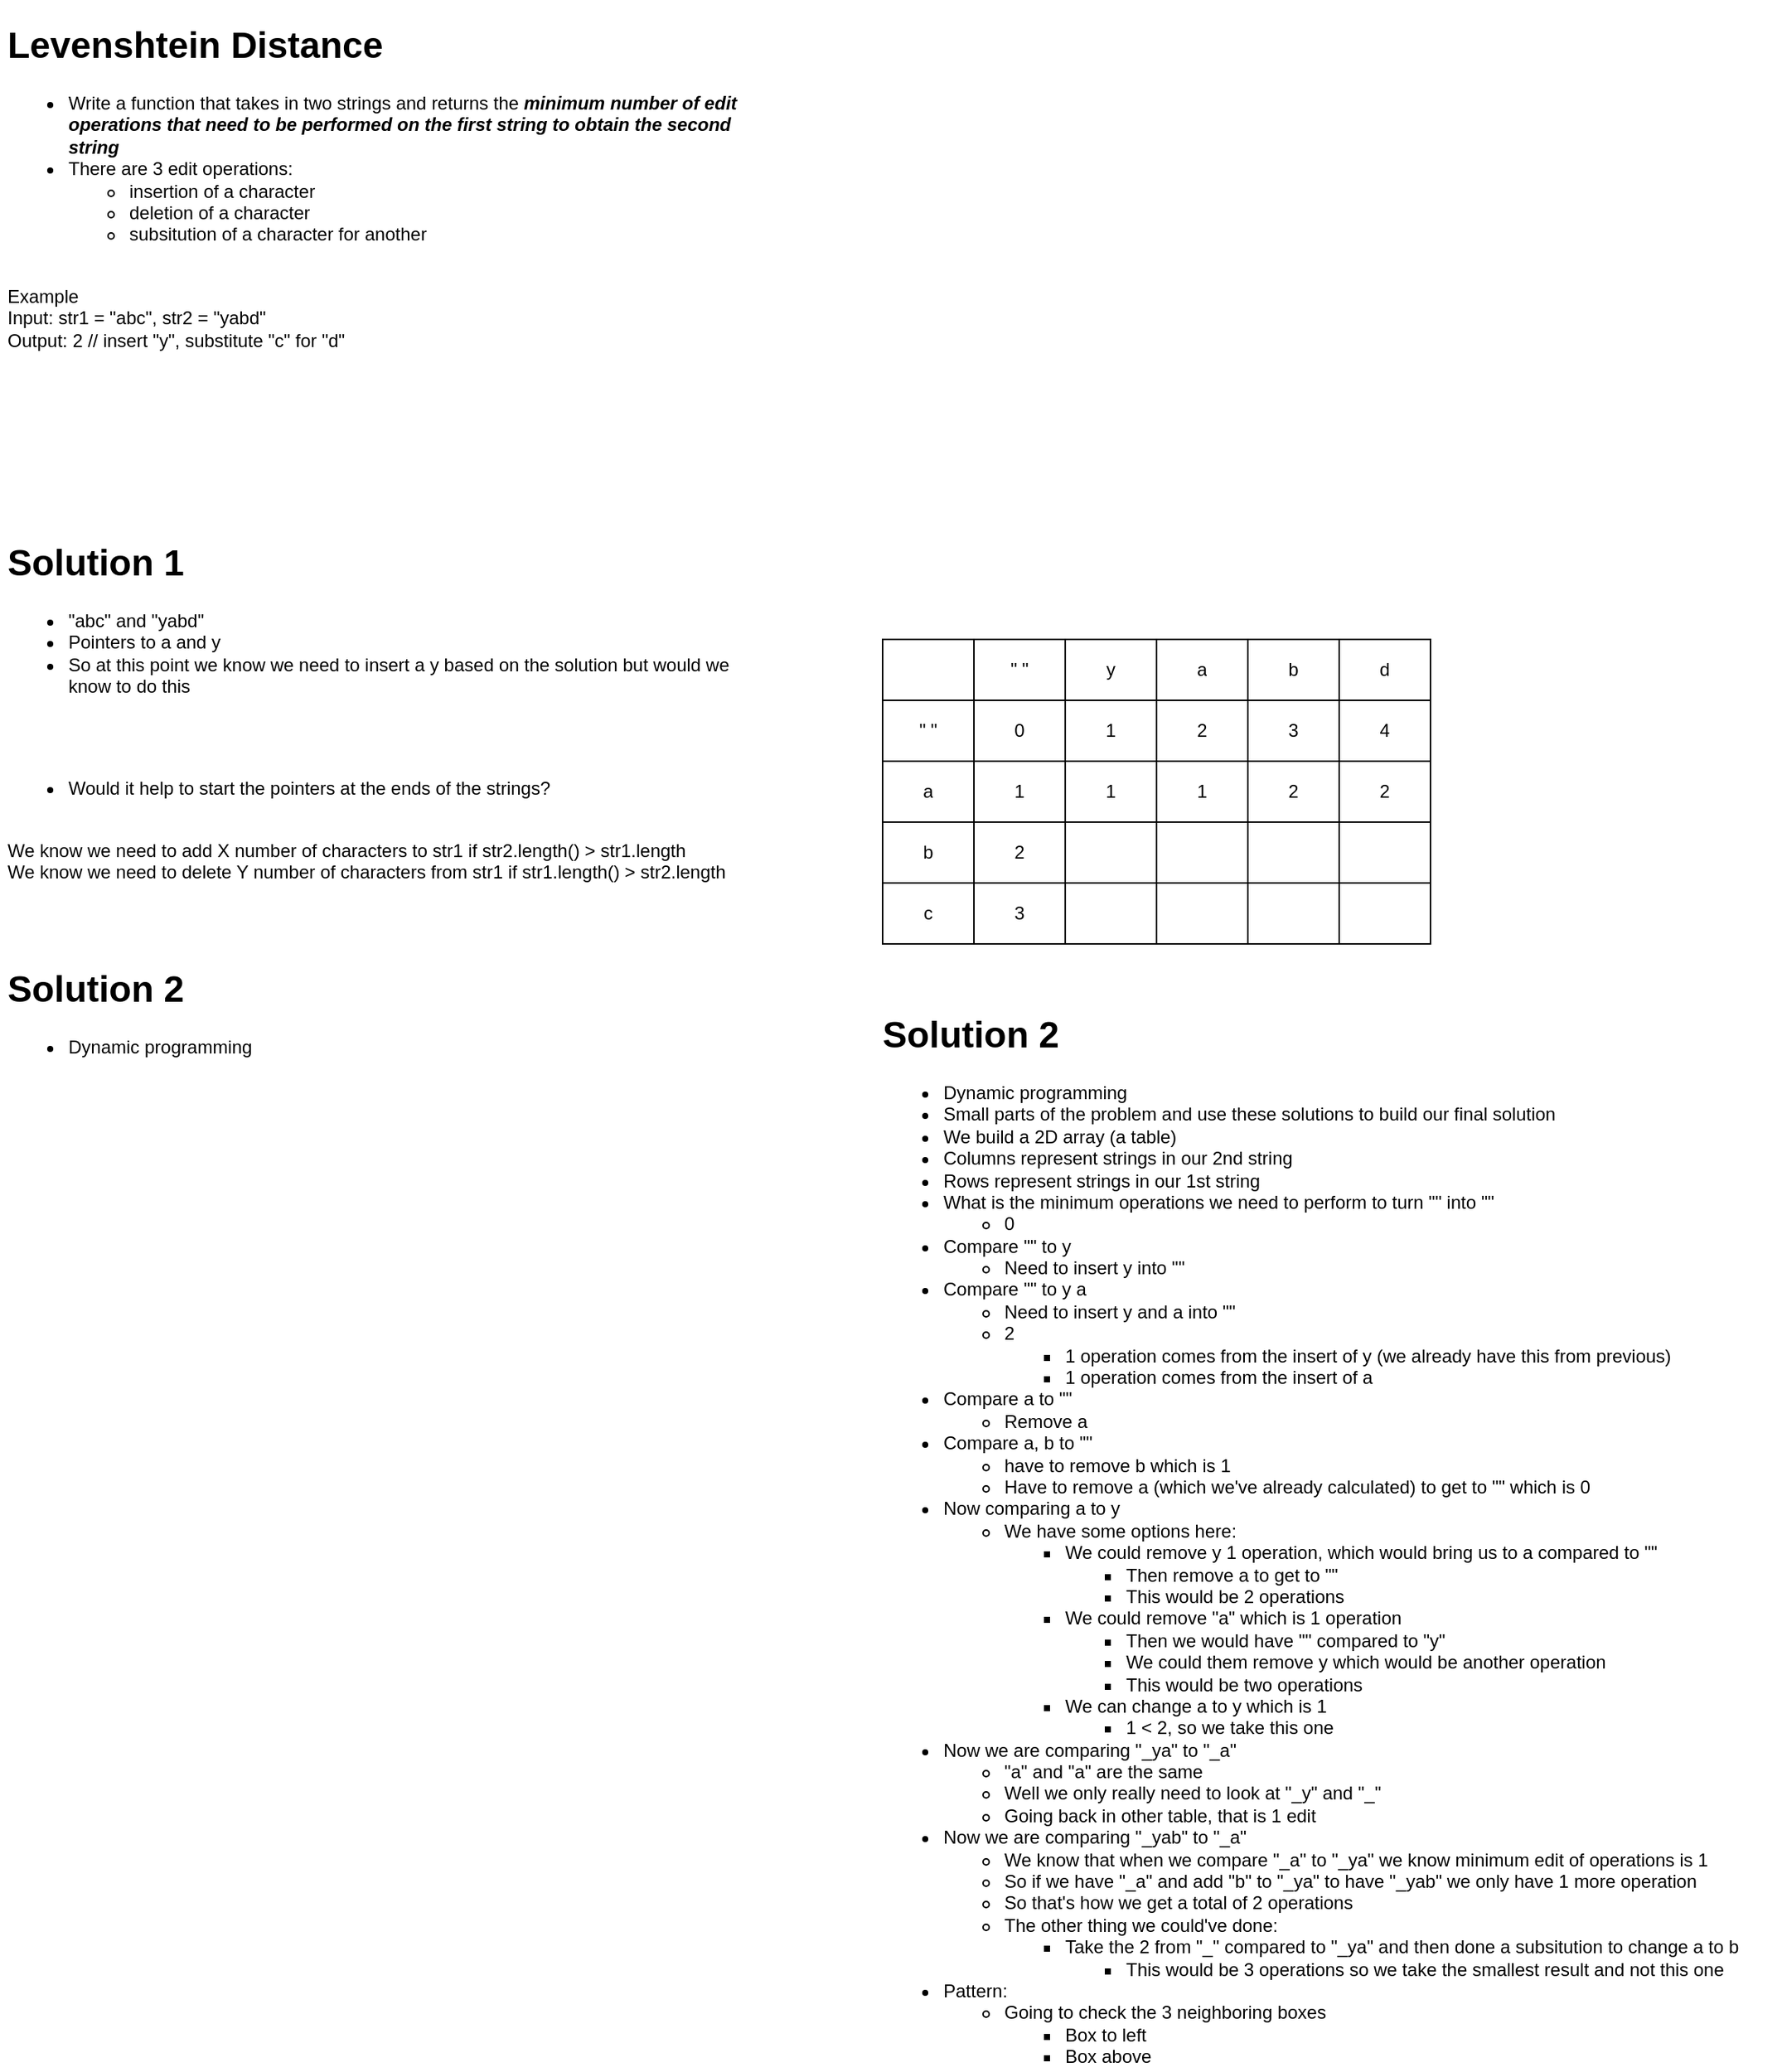 <mxfile version="20.3.0" type="device"><diagram id="v1R60edGzk4MxsvWvGZ9" name="Page-1"><mxGraphModel dx="1662" dy="857" grid="1" gridSize="10" guides="1" tooltips="1" connect="1" arrows="1" fold="1" page="1" pageScale="1" pageWidth="850" pageHeight="1100" math="0" shadow="0"><root><mxCell id="0"/><mxCell id="1" parent="0"/><mxCell id="1s1NsWYJW7us9UXC3epY-1" value="&lt;h1&gt;Levenshtein Distance&lt;/h1&gt;&lt;p&gt;&lt;/p&gt;&lt;ul&gt;&lt;li&gt;Write a function that takes in two strings and returns the &lt;i&gt;&lt;b&gt;minimum number of edit operations that need to be performed on the first string to obtain the second string&lt;/b&gt;&lt;/i&gt;&lt;/li&gt;&lt;li&gt;There are 3 edit operations:&lt;/li&gt;&lt;ul&gt;&lt;li&gt;insertion of a character&lt;/li&gt;&lt;li&gt;deletion of a character&lt;/li&gt;&lt;li&gt;subsitution of a character for another&lt;/li&gt;&lt;/ul&gt;&lt;/ul&gt;&lt;div&gt;&lt;br&gt;&lt;/div&gt;&lt;div&gt;Example&lt;/div&gt;&lt;div&gt;Input: str1 = &quot;abc&quot;, str2 = &quot;yabd&quot;&lt;/div&gt;&lt;div&gt;Output: 2 // insert &quot;y&quot;, substitute &quot;c&quot; for &quot;d&quot;&lt;/div&gt;&lt;p&gt;&lt;/p&gt;" style="text;html=1;strokeColor=none;fillColor=none;spacing=5;spacingTop=-20;whiteSpace=wrap;overflow=hidden;rounded=0;" parent="1" vertex="1"><mxGeometry x="30" y="30" width="510" height="260" as="geometry"/></mxCell><mxCell id="1s1NsWYJW7us9UXC3epY-2" value="&lt;h1&gt;Solution 1&lt;/h1&gt;&lt;p&gt;&lt;/p&gt;&lt;ul&gt;&lt;li&gt;&quot;abc&quot; and &quot;yabd&quot;&lt;/li&gt;&lt;li&gt;Pointers to a and y&lt;/li&gt;&lt;li&gt;So at this point we know we need to insert a y based on the solution but would we know to do this&lt;/li&gt;&lt;/ul&gt;&lt;div&gt;&lt;br&gt;&lt;/div&gt;&lt;div&gt;&lt;br&gt;&lt;/div&gt;&lt;ul&gt;&lt;li&gt;Would it help to start the pointers at the ends of the strings?&lt;/li&gt;&lt;/ul&gt;&lt;div&gt;&lt;br&gt;&lt;/div&gt;&lt;div&gt;We know we need to add X number of characters to str1 if str2.length() &amp;gt; str1.length&lt;/div&gt;&lt;div&gt;We know we need to delete Y number of characters from str1 if str1.length() &amp;gt; str2.length&lt;/div&gt;&lt;p&gt;&lt;/p&gt;" style="text;html=1;strokeColor=none;fillColor=none;spacing=5;spacingTop=-20;whiteSpace=wrap;overflow=hidden;rounded=0;" parent="1" vertex="1"><mxGeometry x="30" y="370" width="500" height="280" as="geometry"/></mxCell><mxCell id="1s1NsWYJW7us9UXC3epY-3" value="&lt;h1&gt;Solution 2&lt;/h1&gt;&lt;p&gt;&lt;/p&gt;&lt;ul&gt;&lt;li&gt;Dynamic programming&lt;/li&gt;&lt;/ul&gt;&lt;p&gt;&lt;/p&gt;" style="text;html=1;strokeColor=none;fillColor=none;spacing=5;spacingTop=-20;whiteSpace=wrap;overflow=hidden;rounded=0;" parent="1" vertex="1"><mxGeometry x="30" y="650" width="500" height="280" as="geometry"/></mxCell><mxCell id="1s1NsWYJW7us9UXC3epY-4" value="" style="shape=table;startSize=0;container=1;collapsible=0;childLayout=tableLayout;" parent="1" vertex="1"><mxGeometry x="610" y="440" width="360" height="200" as="geometry"/></mxCell><mxCell id="1s1NsWYJW7us9UXC3epY-5" value="" style="shape=tableRow;horizontal=0;startSize=0;swimlaneHead=0;swimlaneBody=0;top=0;left=0;bottom=0;right=0;collapsible=0;dropTarget=0;fillColor=none;points=[[0,0.5],[1,0.5]];portConstraint=eastwest;" parent="1s1NsWYJW7us9UXC3epY-4" vertex="1"><mxGeometry width="360" height="40" as="geometry"/></mxCell><mxCell id="1s1NsWYJW7us9UXC3epY-6" value="" style="shape=partialRectangle;html=1;whiteSpace=wrap;connectable=0;overflow=hidden;fillColor=none;top=0;left=0;bottom=0;right=0;pointerEvents=1;" parent="1s1NsWYJW7us9UXC3epY-5" vertex="1"><mxGeometry width="60" height="40" as="geometry"><mxRectangle width="60" height="40" as="alternateBounds"/></mxGeometry></mxCell><mxCell id="1s1NsWYJW7us9UXC3epY-7" value="&quot; &quot;" style="shape=partialRectangle;html=1;whiteSpace=wrap;connectable=0;overflow=hidden;fillColor=none;top=0;left=0;bottom=0;right=0;pointerEvents=1;" parent="1s1NsWYJW7us9UXC3epY-5" vertex="1"><mxGeometry x="60" width="60" height="40" as="geometry"><mxRectangle width="60" height="40" as="alternateBounds"/></mxGeometry></mxCell><mxCell id="1s1NsWYJW7us9UXC3epY-8" value="y" style="shape=partialRectangle;html=1;whiteSpace=wrap;connectable=0;overflow=hidden;fillColor=none;top=0;left=0;bottom=0;right=0;pointerEvents=1;" parent="1s1NsWYJW7us9UXC3epY-5" vertex="1"><mxGeometry x="120" width="60" height="40" as="geometry"><mxRectangle width="60" height="40" as="alternateBounds"/></mxGeometry></mxCell><mxCell id="1s1NsWYJW7us9UXC3epY-9" value="a" style="shape=partialRectangle;html=1;whiteSpace=wrap;connectable=0;overflow=hidden;fillColor=none;top=0;left=0;bottom=0;right=0;pointerEvents=1;" parent="1s1NsWYJW7us9UXC3epY-5" vertex="1"><mxGeometry x="180" width="60" height="40" as="geometry"><mxRectangle width="60" height="40" as="alternateBounds"/></mxGeometry></mxCell><mxCell id="1s1NsWYJW7us9UXC3epY-10" value="b" style="shape=partialRectangle;html=1;whiteSpace=wrap;connectable=0;overflow=hidden;fillColor=none;top=0;left=0;bottom=0;right=0;pointerEvents=1;" parent="1s1NsWYJW7us9UXC3epY-5" vertex="1"><mxGeometry x="240" width="60" height="40" as="geometry"><mxRectangle width="60" height="40" as="alternateBounds"/></mxGeometry></mxCell><mxCell id="1s1NsWYJW7us9UXC3epY-35" value="d" style="shape=partialRectangle;html=1;whiteSpace=wrap;connectable=0;overflow=hidden;fillColor=none;top=0;left=0;bottom=0;right=0;pointerEvents=1;" parent="1s1NsWYJW7us9UXC3epY-5" vertex="1"><mxGeometry x="300" width="60" height="40" as="geometry"><mxRectangle width="60" height="40" as="alternateBounds"/></mxGeometry></mxCell><mxCell id="1s1NsWYJW7us9UXC3epY-11" value="" style="shape=tableRow;horizontal=0;startSize=0;swimlaneHead=0;swimlaneBody=0;top=0;left=0;bottom=0;right=0;collapsible=0;dropTarget=0;fillColor=none;points=[[0,0.5],[1,0.5]];portConstraint=eastwest;" parent="1s1NsWYJW7us9UXC3epY-4" vertex="1"><mxGeometry y="40" width="360" height="40" as="geometry"/></mxCell><mxCell id="1s1NsWYJW7us9UXC3epY-12" value="&quot; &quot;" style="shape=partialRectangle;html=1;whiteSpace=wrap;connectable=0;overflow=hidden;fillColor=none;top=0;left=0;bottom=0;right=0;pointerEvents=1;" parent="1s1NsWYJW7us9UXC3epY-11" vertex="1"><mxGeometry width="60" height="40" as="geometry"><mxRectangle width="60" height="40" as="alternateBounds"/></mxGeometry></mxCell><mxCell id="1s1NsWYJW7us9UXC3epY-13" value="0" style="shape=partialRectangle;html=1;whiteSpace=wrap;connectable=0;overflow=hidden;fillColor=none;top=0;left=0;bottom=0;right=0;pointerEvents=1;" parent="1s1NsWYJW7us9UXC3epY-11" vertex="1"><mxGeometry x="60" width="60" height="40" as="geometry"><mxRectangle width="60" height="40" as="alternateBounds"/></mxGeometry></mxCell><mxCell id="1s1NsWYJW7us9UXC3epY-14" value="1" style="shape=partialRectangle;html=1;whiteSpace=wrap;connectable=0;overflow=hidden;fillColor=none;top=0;left=0;bottom=0;right=0;pointerEvents=1;" parent="1s1NsWYJW7us9UXC3epY-11" vertex="1"><mxGeometry x="120" width="60" height="40" as="geometry"><mxRectangle width="60" height="40" as="alternateBounds"/></mxGeometry></mxCell><mxCell id="1s1NsWYJW7us9UXC3epY-15" value="2" style="shape=partialRectangle;html=1;whiteSpace=wrap;connectable=0;overflow=hidden;fillColor=none;top=0;left=0;bottom=0;right=0;pointerEvents=1;" parent="1s1NsWYJW7us9UXC3epY-11" vertex="1"><mxGeometry x="180" width="60" height="40" as="geometry"><mxRectangle width="60" height="40" as="alternateBounds"/></mxGeometry></mxCell><mxCell id="1s1NsWYJW7us9UXC3epY-16" value="3" style="shape=partialRectangle;html=1;whiteSpace=wrap;connectable=0;overflow=hidden;fillColor=none;top=0;left=0;bottom=0;right=0;pointerEvents=1;" parent="1s1NsWYJW7us9UXC3epY-11" vertex="1"><mxGeometry x="240" width="60" height="40" as="geometry"><mxRectangle width="60" height="40" as="alternateBounds"/></mxGeometry></mxCell><mxCell id="1s1NsWYJW7us9UXC3epY-36" value="4" style="shape=partialRectangle;html=1;whiteSpace=wrap;connectable=0;overflow=hidden;fillColor=none;top=0;left=0;bottom=0;right=0;pointerEvents=1;" parent="1s1NsWYJW7us9UXC3epY-11" vertex="1"><mxGeometry x="300" width="60" height="40" as="geometry"><mxRectangle width="60" height="40" as="alternateBounds"/></mxGeometry></mxCell><mxCell id="1s1NsWYJW7us9UXC3epY-17" value="" style="shape=tableRow;horizontal=0;startSize=0;swimlaneHead=0;swimlaneBody=0;top=0;left=0;bottom=0;right=0;collapsible=0;dropTarget=0;fillColor=none;points=[[0,0.5],[1,0.5]];portConstraint=eastwest;" parent="1s1NsWYJW7us9UXC3epY-4" vertex="1"><mxGeometry y="80" width="360" height="40" as="geometry"/></mxCell><mxCell id="1s1NsWYJW7us9UXC3epY-18" value="a" style="shape=partialRectangle;html=1;whiteSpace=wrap;connectable=0;overflow=hidden;fillColor=none;top=0;left=0;bottom=0;right=0;pointerEvents=1;" parent="1s1NsWYJW7us9UXC3epY-17" vertex="1"><mxGeometry width="60" height="40" as="geometry"><mxRectangle width="60" height="40" as="alternateBounds"/></mxGeometry></mxCell><mxCell id="1s1NsWYJW7us9UXC3epY-19" value="1" style="shape=partialRectangle;html=1;whiteSpace=wrap;connectable=0;overflow=hidden;fillColor=none;top=0;left=0;bottom=0;right=0;pointerEvents=1;" parent="1s1NsWYJW7us9UXC3epY-17" vertex="1"><mxGeometry x="60" width="60" height="40" as="geometry"><mxRectangle width="60" height="40" as="alternateBounds"/></mxGeometry></mxCell><mxCell id="1s1NsWYJW7us9UXC3epY-20" value="1" style="shape=partialRectangle;html=1;whiteSpace=wrap;connectable=0;overflow=hidden;fillColor=none;top=0;left=0;bottom=0;right=0;pointerEvents=1;" parent="1s1NsWYJW7us9UXC3epY-17" vertex="1"><mxGeometry x="120" width="60" height="40" as="geometry"><mxRectangle width="60" height="40" as="alternateBounds"/></mxGeometry></mxCell><mxCell id="1s1NsWYJW7us9UXC3epY-21" value="1" style="shape=partialRectangle;html=1;whiteSpace=wrap;connectable=0;overflow=hidden;fillColor=none;top=0;left=0;bottom=0;right=0;pointerEvents=1;" parent="1s1NsWYJW7us9UXC3epY-17" vertex="1"><mxGeometry x="180" width="60" height="40" as="geometry"><mxRectangle width="60" height="40" as="alternateBounds"/></mxGeometry></mxCell><mxCell id="1s1NsWYJW7us9UXC3epY-22" value="2" style="shape=partialRectangle;html=1;whiteSpace=wrap;connectable=0;overflow=hidden;fillColor=none;top=0;left=0;bottom=0;right=0;pointerEvents=1;" parent="1s1NsWYJW7us9UXC3epY-17" vertex="1"><mxGeometry x="240" width="60" height="40" as="geometry"><mxRectangle width="60" height="40" as="alternateBounds"/></mxGeometry></mxCell><mxCell id="1s1NsWYJW7us9UXC3epY-37" value="2" style="shape=partialRectangle;html=1;whiteSpace=wrap;connectable=0;overflow=hidden;fillColor=none;top=0;left=0;bottom=0;right=0;pointerEvents=1;" parent="1s1NsWYJW7us9UXC3epY-17" vertex="1"><mxGeometry x="300" width="60" height="40" as="geometry"><mxRectangle width="60" height="40" as="alternateBounds"/></mxGeometry></mxCell><mxCell id="1s1NsWYJW7us9UXC3epY-23" value="" style="shape=tableRow;horizontal=0;startSize=0;swimlaneHead=0;swimlaneBody=0;top=0;left=0;bottom=0;right=0;collapsible=0;dropTarget=0;fillColor=none;points=[[0,0.5],[1,0.5]];portConstraint=eastwest;" parent="1s1NsWYJW7us9UXC3epY-4" vertex="1"><mxGeometry y="120" width="360" height="40" as="geometry"/></mxCell><mxCell id="1s1NsWYJW7us9UXC3epY-24" value="b" style="shape=partialRectangle;html=1;whiteSpace=wrap;connectable=0;overflow=hidden;fillColor=none;top=0;left=0;bottom=0;right=0;pointerEvents=1;" parent="1s1NsWYJW7us9UXC3epY-23" vertex="1"><mxGeometry width="60" height="40" as="geometry"><mxRectangle width="60" height="40" as="alternateBounds"/></mxGeometry></mxCell><mxCell id="1s1NsWYJW7us9UXC3epY-25" value="2" style="shape=partialRectangle;html=1;whiteSpace=wrap;connectable=0;overflow=hidden;fillColor=none;top=0;left=0;bottom=0;right=0;pointerEvents=1;" parent="1s1NsWYJW7us9UXC3epY-23" vertex="1"><mxGeometry x="60" width="60" height="40" as="geometry"><mxRectangle width="60" height="40" as="alternateBounds"/></mxGeometry></mxCell><mxCell id="1s1NsWYJW7us9UXC3epY-26" value="" style="shape=partialRectangle;html=1;whiteSpace=wrap;connectable=0;overflow=hidden;fillColor=none;top=0;left=0;bottom=0;right=0;pointerEvents=1;" parent="1s1NsWYJW7us9UXC3epY-23" vertex="1"><mxGeometry x="120" width="60" height="40" as="geometry"><mxRectangle width="60" height="40" as="alternateBounds"/></mxGeometry></mxCell><mxCell id="1s1NsWYJW7us9UXC3epY-27" value="" style="shape=partialRectangle;html=1;whiteSpace=wrap;connectable=0;overflow=hidden;fillColor=none;top=0;left=0;bottom=0;right=0;pointerEvents=1;" parent="1s1NsWYJW7us9UXC3epY-23" vertex="1"><mxGeometry x="180" width="60" height="40" as="geometry"><mxRectangle width="60" height="40" as="alternateBounds"/></mxGeometry></mxCell><mxCell id="1s1NsWYJW7us9UXC3epY-28" value="" style="shape=partialRectangle;html=1;whiteSpace=wrap;connectable=0;overflow=hidden;fillColor=none;top=0;left=0;bottom=0;right=0;pointerEvents=1;" parent="1s1NsWYJW7us9UXC3epY-23" vertex="1"><mxGeometry x="240" width="60" height="40" as="geometry"><mxRectangle width="60" height="40" as="alternateBounds"/></mxGeometry></mxCell><mxCell id="1s1NsWYJW7us9UXC3epY-38" style="shape=partialRectangle;html=1;whiteSpace=wrap;connectable=0;overflow=hidden;fillColor=none;top=0;left=0;bottom=0;right=0;pointerEvents=1;" parent="1s1NsWYJW7us9UXC3epY-23" vertex="1"><mxGeometry x="300" width="60" height="40" as="geometry"><mxRectangle width="60" height="40" as="alternateBounds"/></mxGeometry></mxCell><mxCell id="1s1NsWYJW7us9UXC3epY-29" style="shape=tableRow;horizontal=0;startSize=0;swimlaneHead=0;swimlaneBody=0;top=0;left=0;bottom=0;right=0;collapsible=0;dropTarget=0;fillColor=none;points=[[0,0.5],[1,0.5]];portConstraint=eastwest;" parent="1s1NsWYJW7us9UXC3epY-4" vertex="1"><mxGeometry y="160" width="360" height="40" as="geometry"/></mxCell><mxCell id="1s1NsWYJW7us9UXC3epY-30" value="c" style="shape=partialRectangle;html=1;whiteSpace=wrap;connectable=0;overflow=hidden;fillColor=none;top=0;left=0;bottom=0;right=0;pointerEvents=1;" parent="1s1NsWYJW7us9UXC3epY-29" vertex="1"><mxGeometry width="60" height="40" as="geometry"><mxRectangle width="60" height="40" as="alternateBounds"/></mxGeometry></mxCell><mxCell id="1s1NsWYJW7us9UXC3epY-31" value="3" style="shape=partialRectangle;html=1;whiteSpace=wrap;connectable=0;overflow=hidden;fillColor=none;top=0;left=0;bottom=0;right=0;pointerEvents=1;" parent="1s1NsWYJW7us9UXC3epY-29" vertex="1"><mxGeometry x="60" width="60" height="40" as="geometry"><mxRectangle width="60" height="40" as="alternateBounds"/></mxGeometry></mxCell><mxCell id="1s1NsWYJW7us9UXC3epY-32" style="shape=partialRectangle;html=1;whiteSpace=wrap;connectable=0;overflow=hidden;fillColor=none;top=0;left=0;bottom=0;right=0;pointerEvents=1;" parent="1s1NsWYJW7us9UXC3epY-29" vertex="1"><mxGeometry x="120" width="60" height="40" as="geometry"><mxRectangle width="60" height="40" as="alternateBounds"/></mxGeometry></mxCell><mxCell id="1s1NsWYJW7us9UXC3epY-33" style="shape=partialRectangle;html=1;whiteSpace=wrap;connectable=0;overflow=hidden;fillColor=none;top=0;left=0;bottom=0;right=0;pointerEvents=1;" parent="1s1NsWYJW7us9UXC3epY-29" vertex="1"><mxGeometry x="180" width="60" height="40" as="geometry"><mxRectangle width="60" height="40" as="alternateBounds"/></mxGeometry></mxCell><mxCell id="1s1NsWYJW7us9UXC3epY-34" style="shape=partialRectangle;html=1;whiteSpace=wrap;connectable=0;overflow=hidden;fillColor=none;top=0;left=0;bottom=0;right=0;pointerEvents=1;" parent="1s1NsWYJW7us9UXC3epY-29" vertex="1"><mxGeometry x="240" width="60" height="40" as="geometry"><mxRectangle width="60" height="40" as="alternateBounds"/></mxGeometry></mxCell><mxCell id="1s1NsWYJW7us9UXC3epY-39" style="shape=partialRectangle;html=1;whiteSpace=wrap;connectable=0;overflow=hidden;fillColor=none;top=0;left=0;bottom=0;right=0;pointerEvents=1;" parent="1s1NsWYJW7us9UXC3epY-29" vertex="1"><mxGeometry x="300" width="60" height="40" as="geometry"><mxRectangle width="60" height="40" as="alternateBounds"/></mxGeometry></mxCell><mxCell id="1s1NsWYJW7us9UXC3epY-40" value="&lt;h1&gt;Solution 2&lt;/h1&gt;&lt;div&gt;&lt;ul&gt;&lt;li&gt;Dynamic programming&lt;/li&gt;&lt;li&gt;Small parts of the problem and use these solutions to build our final solution&lt;/li&gt;&lt;li&gt;We build a 2D array (a table)&lt;/li&gt;&lt;li&gt;Columns represent strings in our 2nd string&lt;/li&gt;&lt;li&gt;Rows represent strings in our 1st string&lt;/li&gt;&lt;li&gt;What is the minimum operations we need to perform to turn &quot;&quot; into &quot;&quot;&lt;/li&gt;&lt;ul&gt;&lt;li&gt;0&lt;/li&gt;&lt;/ul&gt;&lt;li&gt;Compare &quot;&quot; to y&lt;/li&gt;&lt;ul&gt;&lt;li&gt;Need to insert y into &quot;&quot;&lt;/li&gt;&lt;/ul&gt;&lt;li&gt;Compare &quot;&quot; to y a&lt;/li&gt;&lt;ul&gt;&lt;li&gt;Need to insert y and a into &quot;&quot;&lt;/li&gt;&lt;li&gt;2&amp;nbsp;&lt;/li&gt;&lt;ul&gt;&lt;li&gt;1 operation comes from the insert of y (we already have this from previous)&lt;/li&gt;&lt;li&gt;1 operation comes from the insert of a&lt;/li&gt;&lt;/ul&gt;&lt;/ul&gt;&lt;li&gt;Compare a to &quot;&quot;&lt;/li&gt;&lt;ul&gt;&lt;li&gt;Remove a&lt;/li&gt;&lt;/ul&gt;&lt;li&gt;Compare a, b to &quot;&quot;&lt;/li&gt;&lt;ul&gt;&lt;li&gt;have to remove b which is 1&lt;/li&gt;&lt;li&gt;Have to remove a (which we've already calculated) to get to &quot;&quot; which is 0&lt;/li&gt;&lt;/ul&gt;&lt;li&gt;Now comparing a to y&lt;/li&gt;&lt;ul&gt;&lt;li&gt;We have some options here:&lt;/li&gt;&lt;ul&gt;&lt;li&gt;We could remove y 1 operation, which would bring us to a compared to &quot;&quot;&lt;/li&gt;&lt;ul&gt;&lt;li&gt;Then remove a to get to &quot;&quot;&lt;/li&gt;&lt;li&gt;This would be 2 operations&lt;/li&gt;&lt;/ul&gt;&lt;li&gt;We could remove &quot;a&quot; which is 1 operation&lt;/li&gt;&lt;ul&gt;&lt;li&gt;Then we would have &quot;&quot; compared to &quot;y&quot;&lt;/li&gt;&lt;li&gt;We could them remove y which would be another operation&lt;/li&gt;&lt;li&gt;This would be two operations&lt;/li&gt;&lt;/ul&gt;&lt;li&gt;We can change a to y which is 1&lt;/li&gt;&lt;ul&gt;&lt;li&gt;1 &amp;lt; 2, so we take this one&lt;/li&gt;&lt;/ul&gt;&lt;/ul&gt;&lt;/ul&gt;&lt;li&gt;Now we are comparing &quot;_ya&quot; to &quot;_a&quot;&lt;/li&gt;&lt;ul&gt;&lt;li&gt;&quot;a&quot; and &quot;a&quot; are the same&lt;/li&gt;&lt;li&gt;Well we only really need to look at &quot;_y&quot; and &quot;_&quot;&lt;/li&gt;&lt;li&gt;Going back in other table, that is 1 edit&lt;/li&gt;&lt;/ul&gt;&lt;li&gt;Now we are comparing &quot;_yab&quot; to &quot;_a&quot;&lt;/li&gt;&lt;ul&gt;&lt;li&gt;We know that when we compare &quot;_a&quot; to &quot;_ya&quot; we know minimum edit of operations is 1&lt;/li&gt;&lt;li&gt;So if we have &quot;_a&quot; and add &quot;b&quot; to &quot;_ya&quot; to have &quot;_yab&quot; we only have 1 more operation&lt;/li&gt;&lt;li&gt;So that's how we get a total of 2 operations&lt;/li&gt;&lt;li&gt;The other thing we could've done:&lt;/li&gt;&lt;ul&gt;&lt;li&gt;Take the 2 from &quot;_&quot; compared to &quot;_ya&quot; and then done a subsitution to change a to b&lt;/li&gt;&lt;ul&gt;&lt;li&gt;This would be 3 operations so we take the smallest result and not this one&lt;/li&gt;&lt;/ul&gt;&lt;/ul&gt;&lt;/ul&gt;&lt;li&gt;Pattern:&lt;/li&gt;&lt;ul&gt;&lt;li&gt;Going to check the 3 neighboring boxes&lt;/li&gt;&lt;ul&gt;&lt;li&gt;Box to left&lt;/li&gt;&lt;li&gt;Box above&lt;/li&gt;&lt;li&gt;Box diagonal&lt;/li&gt;&lt;li&gt;What is the minimum and then add more edit operation&lt;/li&gt;&lt;ul&gt;&lt;li&gt;We only need to add one more edit operation if the letters we're currently comparing are not equal&amp;nbsp;&lt;/li&gt;&lt;/ul&gt;&lt;/ul&gt;&lt;/ul&gt;&lt;li&gt;If we use this pattern to solve &quot;_a&quot; to &quot;_yabd&quot;&lt;/li&gt;&lt;ul&gt;&lt;li&gt;Left = 2&lt;/li&gt;&lt;li&gt;Above = 4&lt;/li&gt;&lt;li&gt;Diagonal = 3&lt;/li&gt;&lt;li&gt;So we take left, and &quot;d&quot; != &quot;a&quot; so we add one operation&lt;/li&gt;&lt;/ul&gt;&lt;li&gt;If we have the situation where we are comparing &quot;_a&quot; to &quot;_ya&quot;&lt;/li&gt;&lt;ul&gt;&lt;li&gt;We end up ignoring the &quot;a&quot;, so we just have &quot;_&quot; to &quot;_y&quot;&lt;/li&gt;&lt;ul&gt;&lt;li&gt;This is diagnoal box to (&quot;_a&quot;, &quot;_ya&quot;) which is (&quot;_&quot;, &quot;_y&quot;) which is 1, so we just put 1 at (&quot;_a&quot;, &quot;_ya&quot;)&lt;/li&gt;&lt;/ul&gt;&lt;/ul&gt;&lt;li&gt;Our answer will be the last value in our &quot;edits&quot;&lt;/li&gt;&lt;/ul&gt;&lt;/div&gt;" style="text;html=1;strokeColor=none;fillColor=none;spacing=5;spacingTop=-20;whiteSpace=wrap;overflow=hidden;rounded=0;" parent="1" vertex="1"><mxGeometry x="605" y="680" width="595" height="700" as="geometry"/></mxCell></root></mxGraphModel></diagram></mxfile>